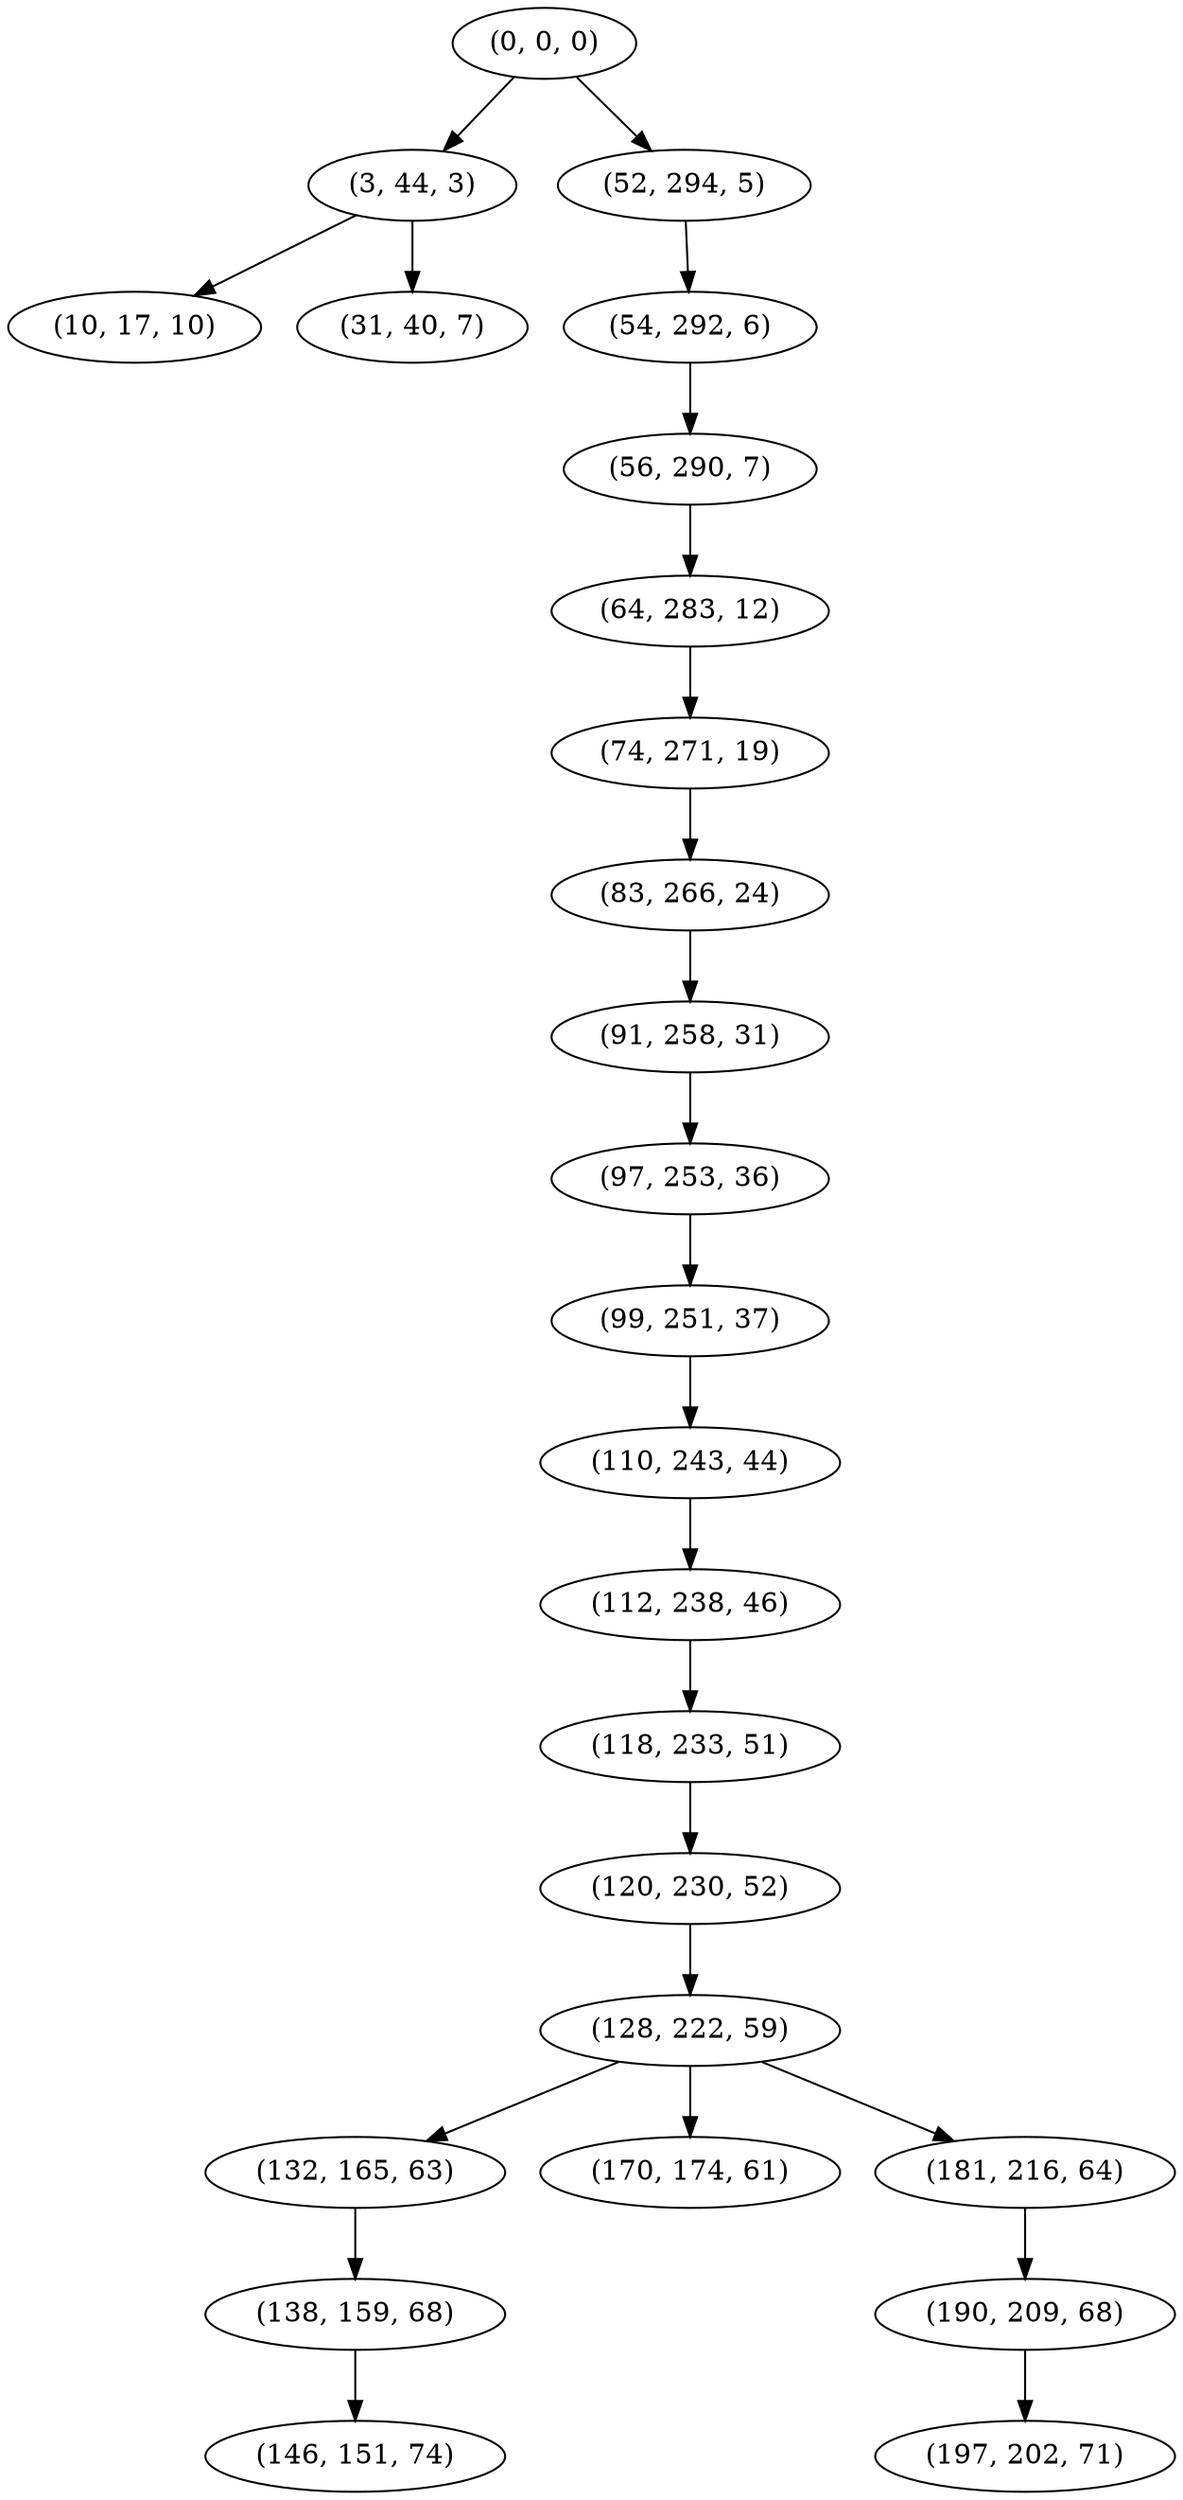 digraph tree {
    "(0, 0, 0)";
    "(3, 44, 3)";
    "(10, 17, 10)";
    "(31, 40, 7)";
    "(52, 294, 5)";
    "(54, 292, 6)";
    "(56, 290, 7)";
    "(64, 283, 12)";
    "(74, 271, 19)";
    "(83, 266, 24)";
    "(91, 258, 31)";
    "(97, 253, 36)";
    "(99, 251, 37)";
    "(110, 243, 44)";
    "(112, 238, 46)";
    "(118, 233, 51)";
    "(120, 230, 52)";
    "(128, 222, 59)";
    "(132, 165, 63)";
    "(138, 159, 68)";
    "(146, 151, 74)";
    "(170, 174, 61)";
    "(181, 216, 64)";
    "(190, 209, 68)";
    "(197, 202, 71)";
    "(0, 0, 0)" -> "(3, 44, 3)";
    "(0, 0, 0)" -> "(52, 294, 5)";
    "(3, 44, 3)" -> "(10, 17, 10)";
    "(3, 44, 3)" -> "(31, 40, 7)";
    "(52, 294, 5)" -> "(54, 292, 6)";
    "(54, 292, 6)" -> "(56, 290, 7)";
    "(56, 290, 7)" -> "(64, 283, 12)";
    "(64, 283, 12)" -> "(74, 271, 19)";
    "(74, 271, 19)" -> "(83, 266, 24)";
    "(83, 266, 24)" -> "(91, 258, 31)";
    "(91, 258, 31)" -> "(97, 253, 36)";
    "(97, 253, 36)" -> "(99, 251, 37)";
    "(99, 251, 37)" -> "(110, 243, 44)";
    "(110, 243, 44)" -> "(112, 238, 46)";
    "(112, 238, 46)" -> "(118, 233, 51)";
    "(118, 233, 51)" -> "(120, 230, 52)";
    "(120, 230, 52)" -> "(128, 222, 59)";
    "(128, 222, 59)" -> "(132, 165, 63)";
    "(128, 222, 59)" -> "(170, 174, 61)";
    "(128, 222, 59)" -> "(181, 216, 64)";
    "(132, 165, 63)" -> "(138, 159, 68)";
    "(138, 159, 68)" -> "(146, 151, 74)";
    "(181, 216, 64)" -> "(190, 209, 68)";
    "(190, 209, 68)" -> "(197, 202, 71)";
}
